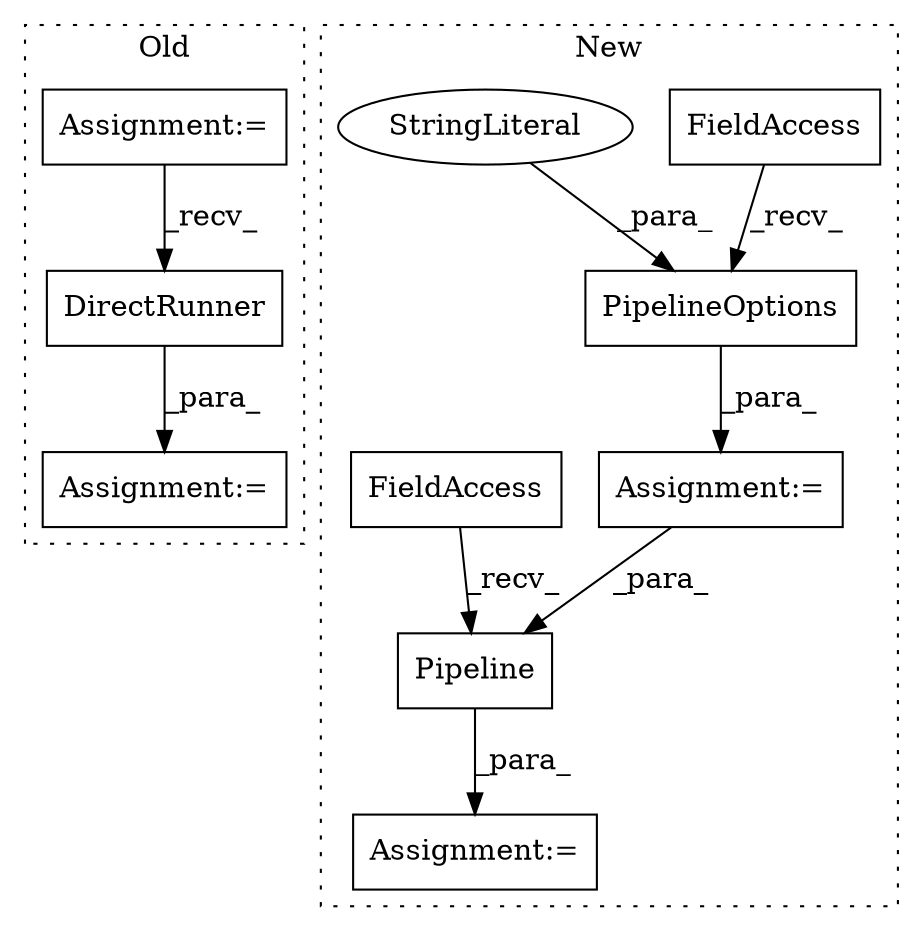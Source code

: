 digraph G {
subgraph cluster0 {
1 [label="DirectRunner" a="32" s="14738" l="14" shape="box"];
5 [label="Assignment:=" a="7" s="14729" l="1" shape="box"];
10 [label="Assignment:=" a="7" s="14413" l="7" shape="box"];
label = "Old";
style="dotted";
}
subgraph cluster1 {
2 [label="PipelineOptions" a="32" s="14984,15014" l="16,1" shape="box"];
3 [label="FieldAccess" a="22" s="14947" l="11" shape="box"];
4 [label="StringLiteral" a="45" s="15000" l="14" shape="ellipse"];
6 [label="Assignment:=" a="7" s="15024" l="1" shape="box"];
7 [label="Assignment:=" a="7" s="14946" l="1" shape="box"];
8 [label="Pipeline" a="32" s="15037,15062" l="9,1" shape="box"];
9 [label="FieldAccess" a="22" s="15025" l="11" shape="box"];
label = "New";
style="dotted";
}
1 -> 5 [label="_para_"];
2 -> 7 [label="_para_"];
3 -> 2 [label="_recv_"];
4 -> 2 [label="_para_"];
7 -> 8 [label="_para_"];
8 -> 6 [label="_para_"];
9 -> 8 [label="_recv_"];
10 -> 1 [label="_recv_"];
}